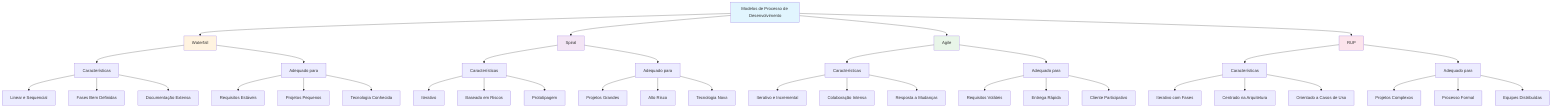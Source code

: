 graph TD
    A[Modelos de Processo de Desenvolvimento] --> B[Waterfall]
    A --> C[Spiral]
    A --> D[Agile]
    A --> E[RUP]
    
    B --> B1[Características]
    B1 --> B11[Linear e Sequencial]
    B1 --> B12[Fases Bem Definidas]
    B1 --> B13[Documentação Extensa]
    
    B --> B2[Adequado para]
    B2 --> B21[Requisitos Estáveis]
    B2 --> B22[Projetos Pequenos]
    B2 --> B23[Tecnologia Conhecida]
    
    C --> C1[Características]
    C1 --> C11[Iterativo]
    C1 --> C12[Baseado em Riscos]
    C1 --> C13[Prototipagem]
    
    C --> C2[Adequado para]
    C2 --> C21[Projetos Grandes]
    C2 --> C22[Alto Risco]
    C2 --> C23[Tecnologia Nova]
    
    D --> D1[Características]
    D1 --> D11[Iterativo e Incremental]
    D1 --> D12[Colaboração Intensa]
    D1 --> D13[Resposta a Mudanças]
    
    D --> D2[Adequado para]
    D2 --> D21[Requisitos Voláteis]
    D2 --> D22[Entrega Rápida]
    D2 --> D23[Cliente Participativo]
    
    E --> E1[Características]
    E1 --> E11[Iterativo com Fases]
    E1 --> E12[Centrado na Arquitetura]
    E1 --> E13[Orientado a Casos de Uso]
    
    E --> E2[Adequado para]
    E2 --> E21[Projetos Complexos]
    E2 --> E22[Processo Formal]
    E2 --> E23[Equipes Distribuídas]
    
    style A fill:#e1f5fe
    style B fill:#fff3e0
    style C fill:#f3e5f5
    style D fill:#e8f5e8
    style E fill:#fce4ec